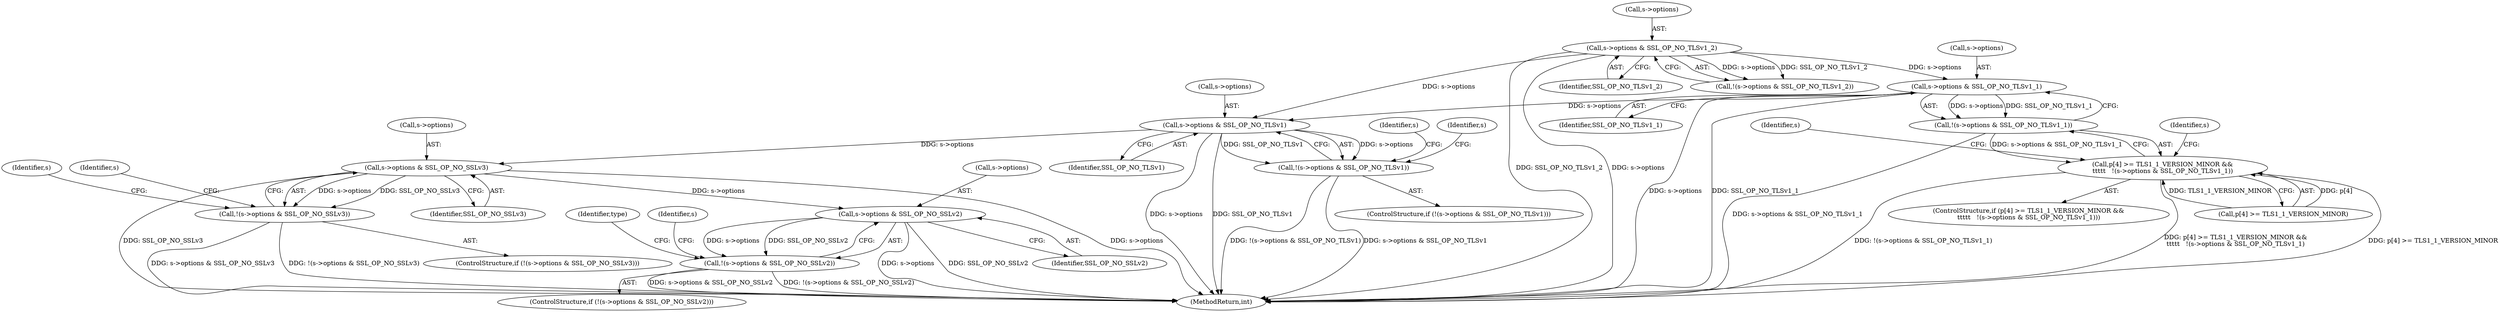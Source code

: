 digraph "0_openssl_6ce9687b5aba5391fc0de50e18779eb676d0e04d@pointer" {
"1000331" [label="(Call,s->options & SSL_OP_NO_TLSv1_1)"];
"1000306" [label="(Call,s->options & SSL_OP_NO_TLSv1_2)"];
"1000330" [label="(Call,!(s->options & SSL_OP_NO_TLSv1_1))"];
"1000324" [label="(Call,p[4] >= TLS1_1_VERSION_MINOR &&\n\t\t\t\t\t   !(s->options & SSL_OP_NO_TLSv1_1))"];
"1000350" [label="(Call,s->options & SSL_OP_NO_TLSv1)"];
"1000349" [label="(Call,!(s->options & SSL_OP_NO_TLSv1))"];
"1000369" [label="(Call,s->options & SSL_OP_NO_SSLv3)"];
"1000368" [label="(Call,!(s->options & SSL_OP_NO_SSLv3))"];
"1000388" [label="(Call,s->options & SSL_OP_NO_SSLv2)"];
"1000387" [label="(Call,!(s->options & SSL_OP_NO_SSLv2))"];
"1000349" [label="(Call,!(s->options & SSL_OP_NO_TLSv1))"];
"1000368" [label="(Call,!(s->options & SSL_OP_NO_SSLv3))"];
"1000390" [label="(Identifier,s)"];
"1000358" [label="(Identifier,s)"];
"1000691" [label="(Identifier,s)"];
"1000331" [label="(Call,s->options & SSL_OP_NO_TLSv1_1)"];
"1000323" [label="(ControlStructure,if (p[4] >= TLS1_1_VERSION_MINOR &&\n\t\t\t\t\t   !(s->options & SSL_OP_NO_TLSv1_1)))"];
"1000377" [label="(Identifier,s)"];
"1000388" [label="(Call,s->options & SSL_OP_NO_SSLv2)"];
"1000354" [label="(Identifier,SSL_OP_NO_TLSv1)"];
"1000335" [label="(Identifier,SSL_OP_NO_TLSv1_1)"];
"1000373" [label="(Identifier,SSL_OP_NO_SSLv3)"];
"1000371" [label="(Identifier,s)"];
"1000367" [label="(ControlStructure,if (!(s->options & SSL_OP_NO_SSLv3)))"];
"1001244" [label="(MethodReturn,int)"];
"1000310" [label="(Identifier,SSL_OP_NO_TLSv1_2)"];
"1000369" [label="(Call,s->options & SSL_OP_NO_SSLv3)"];
"1000348" [label="(ControlStructure,if (!(s->options & SSL_OP_NO_TLSv1)))"];
"1000324" [label="(Call,p[4] >= TLS1_1_VERSION_MINOR &&\n\t\t\t\t\t   !(s->options & SSL_OP_NO_TLSv1_1))"];
"1000387" [label="(Call,!(s->options & SSL_OP_NO_SSLv2))"];
"1000370" [label="(Call,s->options)"];
"1000330" [label="(Call,!(s->options & SSL_OP_NO_TLSv1_1))"];
"1000350" [label="(Call,s->options & SSL_OP_NO_TLSv1)"];
"1000395" [label="(Identifier,type)"];
"1000386" [label="(ControlStructure,if (!(s->options & SSL_OP_NO_SSLv2)))"];
"1000325" [label="(Call,p[4] >= TLS1_1_VERSION_MINOR)"];
"1000305" [label="(Call,!(s->options & SSL_OP_NO_TLSv1_2))"];
"1000332" [label="(Call,s->options)"];
"1000392" [label="(Identifier,SSL_OP_NO_SSLv2)"];
"1000307" [label="(Call,s->options)"];
"1000352" [label="(Identifier,s)"];
"1000339" [label="(Identifier,s)"];
"1000389" [label="(Call,s->options)"];
"1000306" [label="(Call,s->options & SSL_OP_NO_TLSv1_2)"];
"1000351" [label="(Call,s->options)"];
"1000331" -> "1000330"  [label="AST: "];
"1000331" -> "1000335"  [label="CFG: "];
"1000332" -> "1000331"  [label="AST: "];
"1000335" -> "1000331"  [label="AST: "];
"1000330" -> "1000331"  [label="CFG: "];
"1000331" -> "1001244"  [label="DDG: s->options"];
"1000331" -> "1001244"  [label="DDG: SSL_OP_NO_TLSv1_1"];
"1000331" -> "1000330"  [label="DDG: s->options"];
"1000331" -> "1000330"  [label="DDG: SSL_OP_NO_TLSv1_1"];
"1000306" -> "1000331"  [label="DDG: s->options"];
"1000331" -> "1000350"  [label="DDG: s->options"];
"1000306" -> "1000305"  [label="AST: "];
"1000306" -> "1000310"  [label="CFG: "];
"1000307" -> "1000306"  [label="AST: "];
"1000310" -> "1000306"  [label="AST: "];
"1000305" -> "1000306"  [label="CFG: "];
"1000306" -> "1001244"  [label="DDG: SSL_OP_NO_TLSv1_2"];
"1000306" -> "1001244"  [label="DDG: s->options"];
"1000306" -> "1000305"  [label="DDG: s->options"];
"1000306" -> "1000305"  [label="DDG: SSL_OP_NO_TLSv1_2"];
"1000306" -> "1000350"  [label="DDG: s->options"];
"1000330" -> "1000324"  [label="AST: "];
"1000324" -> "1000330"  [label="CFG: "];
"1000330" -> "1001244"  [label="DDG: s->options & SSL_OP_NO_TLSv1_1"];
"1000330" -> "1000324"  [label="DDG: s->options & SSL_OP_NO_TLSv1_1"];
"1000324" -> "1000323"  [label="AST: "];
"1000324" -> "1000325"  [label="CFG: "];
"1000325" -> "1000324"  [label="AST: "];
"1000339" -> "1000324"  [label="CFG: "];
"1000352" -> "1000324"  [label="CFG: "];
"1000324" -> "1001244"  [label="DDG: !(s->options & SSL_OP_NO_TLSv1_1)"];
"1000324" -> "1001244"  [label="DDG: p[4] >= TLS1_1_VERSION_MINOR &&\n\t\t\t\t\t   !(s->options & SSL_OP_NO_TLSv1_1)"];
"1000324" -> "1001244"  [label="DDG: p[4] >= TLS1_1_VERSION_MINOR"];
"1000325" -> "1000324"  [label="DDG: p[4]"];
"1000325" -> "1000324"  [label="DDG: TLS1_1_VERSION_MINOR"];
"1000350" -> "1000349"  [label="AST: "];
"1000350" -> "1000354"  [label="CFG: "];
"1000351" -> "1000350"  [label="AST: "];
"1000354" -> "1000350"  [label="AST: "];
"1000349" -> "1000350"  [label="CFG: "];
"1000350" -> "1001244"  [label="DDG: s->options"];
"1000350" -> "1001244"  [label="DDG: SSL_OP_NO_TLSv1"];
"1000350" -> "1000349"  [label="DDG: s->options"];
"1000350" -> "1000349"  [label="DDG: SSL_OP_NO_TLSv1"];
"1000350" -> "1000369"  [label="DDG: s->options"];
"1000349" -> "1000348"  [label="AST: "];
"1000358" -> "1000349"  [label="CFG: "];
"1000371" -> "1000349"  [label="CFG: "];
"1000349" -> "1001244"  [label="DDG: !(s->options & SSL_OP_NO_TLSv1)"];
"1000349" -> "1001244"  [label="DDG: s->options & SSL_OP_NO_TLSv1"];
"1000369" -> "1000368"  [label="AST: "];
"1000369" -> "1000373"  [label="CFG: "];
"1000370" -> "1000369"  [label="AST: "];
"1000373" -> "1000369"  [label="AST: "];
"1000368" -> "1000369"  [label="CFG: "];
"1000369" -> "1001244"  [label="DDG: s->options"];
"1000369" -> "1001244"  [label="DDG: SSL_OP_NO_SSLv3"];
"1000369" -> "1000368"  [label="DDG: s->options"];
"1000369" -> "1000368"  [label="DDG: SSL_OP_NO_SSLv3"];
"1000369" -> "1000388"  [label="DDG: s->options"];
"1000368" -> "1000367"  [label="AST: "];
"1000377" -> "1000368"  [label="CFG: "];
"1000390" -> "1000368"  [label="CFG: "];
"1000368" -> "1001244"  [label="DDG: s->options & SSL_OP_NO_SSLv3"];
"1000368" -> "1001244"  [label="DDG: !(s->options & SSL_OP_NO_SSLv3)"];
"1000388" -> "1000387"  [label="AST: "];
"1000388" -> "1000392"  [label="CFG: "];
"1000389" -> "1000388"  [label="AST: "];
"1000392" -> "1000388"  [label="AST: "];
"1000387" -> "1000388"  [label="CFG: "];
"1000388" -> "1001244"  [label="DDG: s->options"];
"1000388" -> "1001244"  [label="DDG: SSL_OP_NO_SSLv2"];
"1000388" -> "1000387"  [label="DDG: s->options"];
"1000388" -> "1000387"  [label="DDG: SSL_OP_NO_SSLv2"];
"1000387" -> "1000386"  [label="AST: "];
"1000395" -> "1000387"  [label="CFG: "];
"1000691" -> "1000387"  [label="CFG: "];
"1000387" -> "1001244"  [label="DDG: s->options & SSL_OP_NO_SSLv2"];
"1000387" -> "1001244"  [label="DDG: !(s->options & SSL_OP_NO_SSLv2)"];
}
